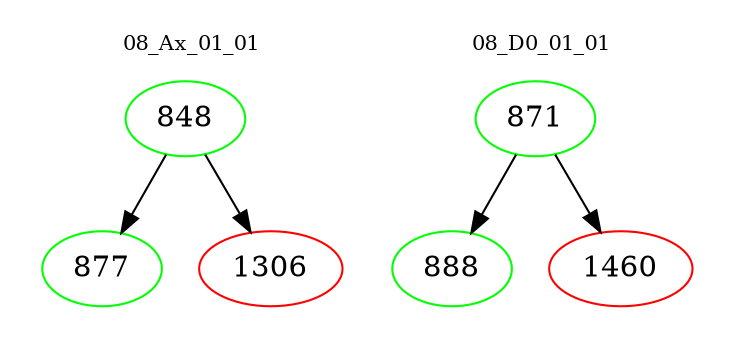 digraph{
subgraph cluster_0 {
color = white
label = "08_Ax_01_01";
fontsize=10;
T0_848 [label="848", color="green"]
T0_848 -> T0_877 [color="black"]
T0_877 [label="877", color="green"]
T0_848 -> T0_1306 [color="black"]
T0_1306 [label="1306", color="red"]
}
subgraph cluster_1 {
color = white
label = "08_D0_01_01";
fontsize=10;
T1_871 [label="871", color="green"]
T1_871 -> T1_888 [color="black"]
T1_888 [label="888", color="green"]
T1_871 -> T1_1460 [color="black"]
T1_1460 [label="1460", color="red"]
}
}
